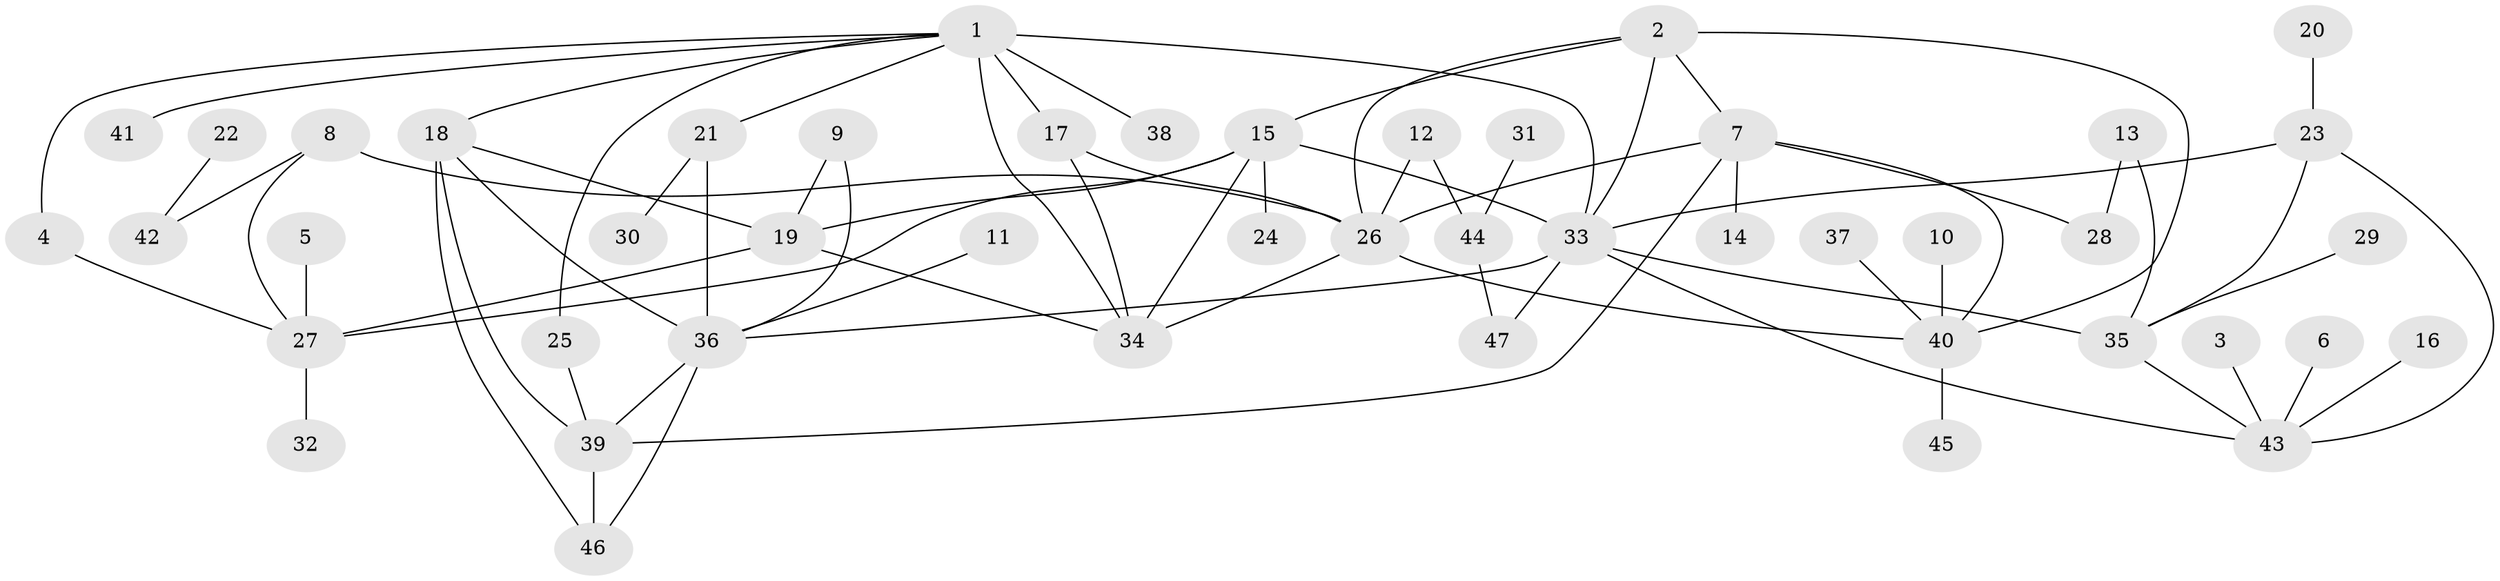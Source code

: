 // original degree distribution, {9: 0.043010752688172046, 6: 0.03225806451612903, 4: 0.043010752688172046, 8: 0.053763440860215055, 7: 0.03225806451612903, 5: 0.021505376344086023, 10: 0.010752688172043012, 1: 0.5483870967741935, 2: 0.17204301075268819, 3: 0.043010752688172046}
// Generated by graph-tools (version 1.1) at 2025/02/03/09/25 03:02:49]
// undirected, 47 vertices, 72 edges
graph export_dot {
graph [start="1"]
  node [color=gray90,style=filled];
  1;
  2;
  3;
  4;
  5;
  6;
  7;
  8;
  9;
  10;
  11;
  12;
  13;
  14;
  15;
  16;
  17;
  18;
  19;
  20;
  21;
  22;
  23;
  24;
  25;
  26;
  27;
  28;
  29;
  30;
  31;
  32;
  33;
  34;
  35;
  36;
  37;
  38;
  39;
  40;
  41;
  42;
  43;
  44;
  45;
  46;
  47;
  1 -- 4 [weight=1.0];
  1 -- 17 [weight=2.0];
  1 -- 18 [weight=1.0];
  1 -- 21 [weight=1.0];
  1 -- 25 [weight=1.0];
  1 -- 33 [weight=1.0];
  1 -- 34 [weight=2.0];
  1 -- 38 [weight=1.0];
  1 -- 41 [weight=1.0];
  2 -- 7 [weight=1.0];
  2 -- 15 [weight=1.0];
  2 -- 26 [weight=1.0];
  2 -- 33 [weight=1.0];
  2 -- 40 [weight=1.0];
  3 -- 43 [weight=1.0];
  4 -- 27 [weight=1.0];
  5 -- 27 [weight=1.0];
  6 -- 43 [weight=1.0];
  7 -- 14 [weight=1.0];
  7 -- 26 [weight=1.0];
  7 -- 28 [weight=1.0];
  7 -- 39 [weight=1.0];
  7 -- 40 [weight=1.0];
  8 -- 26 [weight=1.0];
  8 -- 27 [weight=1.0];
  8 -- 42 [weight=1.0];
  9 -- 19 [weight=1.0];
  9 -- 36 [weight=1.0];
  10 -- 40 [weight=1.0];
  11 -- 36 [weight=1.0];
  12 -- 26 [weight=1.0];
  12 -- 44 [weight=1.0];
  13 -- 28 [weight=1.0];
  13 -- 35 [weight=1.0];
  15 -- 19 [weight=2.0];
  15 -- 24 [weight=1.0];
  15 -- 27 [weight=1.0];
  15 -- 33 [weight=1.0];
  15 -- 34 [weight=2.0];
  16 -- 43 [weight=1.0];
  17 -- 26 [weight=1.0];
  17 -- 34 [weight=1.0];
  18 -- 19 [weight=1.0];
  18 -- 36 [weight=1.0];
  18 -- 39 [weight=1.0];
  18 -- 46 [weight=1.0];
  19 -- 27 [weight=2.0];
  19 -- 34 [weight=1.0];
  20 -- 23 [weight=1.0];
  21 -- 30 [weight=1.0];
  21 -- 36 [weight=1.0];
  22 -- 42 [weight=1.0];
  23 -- 33 [weight=1.0];
  23 -- 35 [weight=1.0];
  23 -- 43 [weight=1.0];
  25 -- 39 [weight=1.0];
  26 -- 34 [weight=1.0];
  26 -- 40 [weight=1.0];
  27 -- 32 [weight=1.0];
  29 -- 35 [weight=1.0];
  31 -- 44 [weight=1.0];
  33 -- 35 [weight=1.0];
  33 -- 36 [weight=1.0];
  33 -- 43 [weight=1.0];
  33 -- 47 [weight=1.0];
  35 -- 43 [weight=1.0];
  36 -- 39 [weight=1.0];
  36 -- 46 [weight=1.0];
  37 -- 40 [weight=1.0];
  39 -- 46 [weight=1.0];
  40 -- 45 [weight=1.0];
  44 -- 47 [weight=1.0];
}

